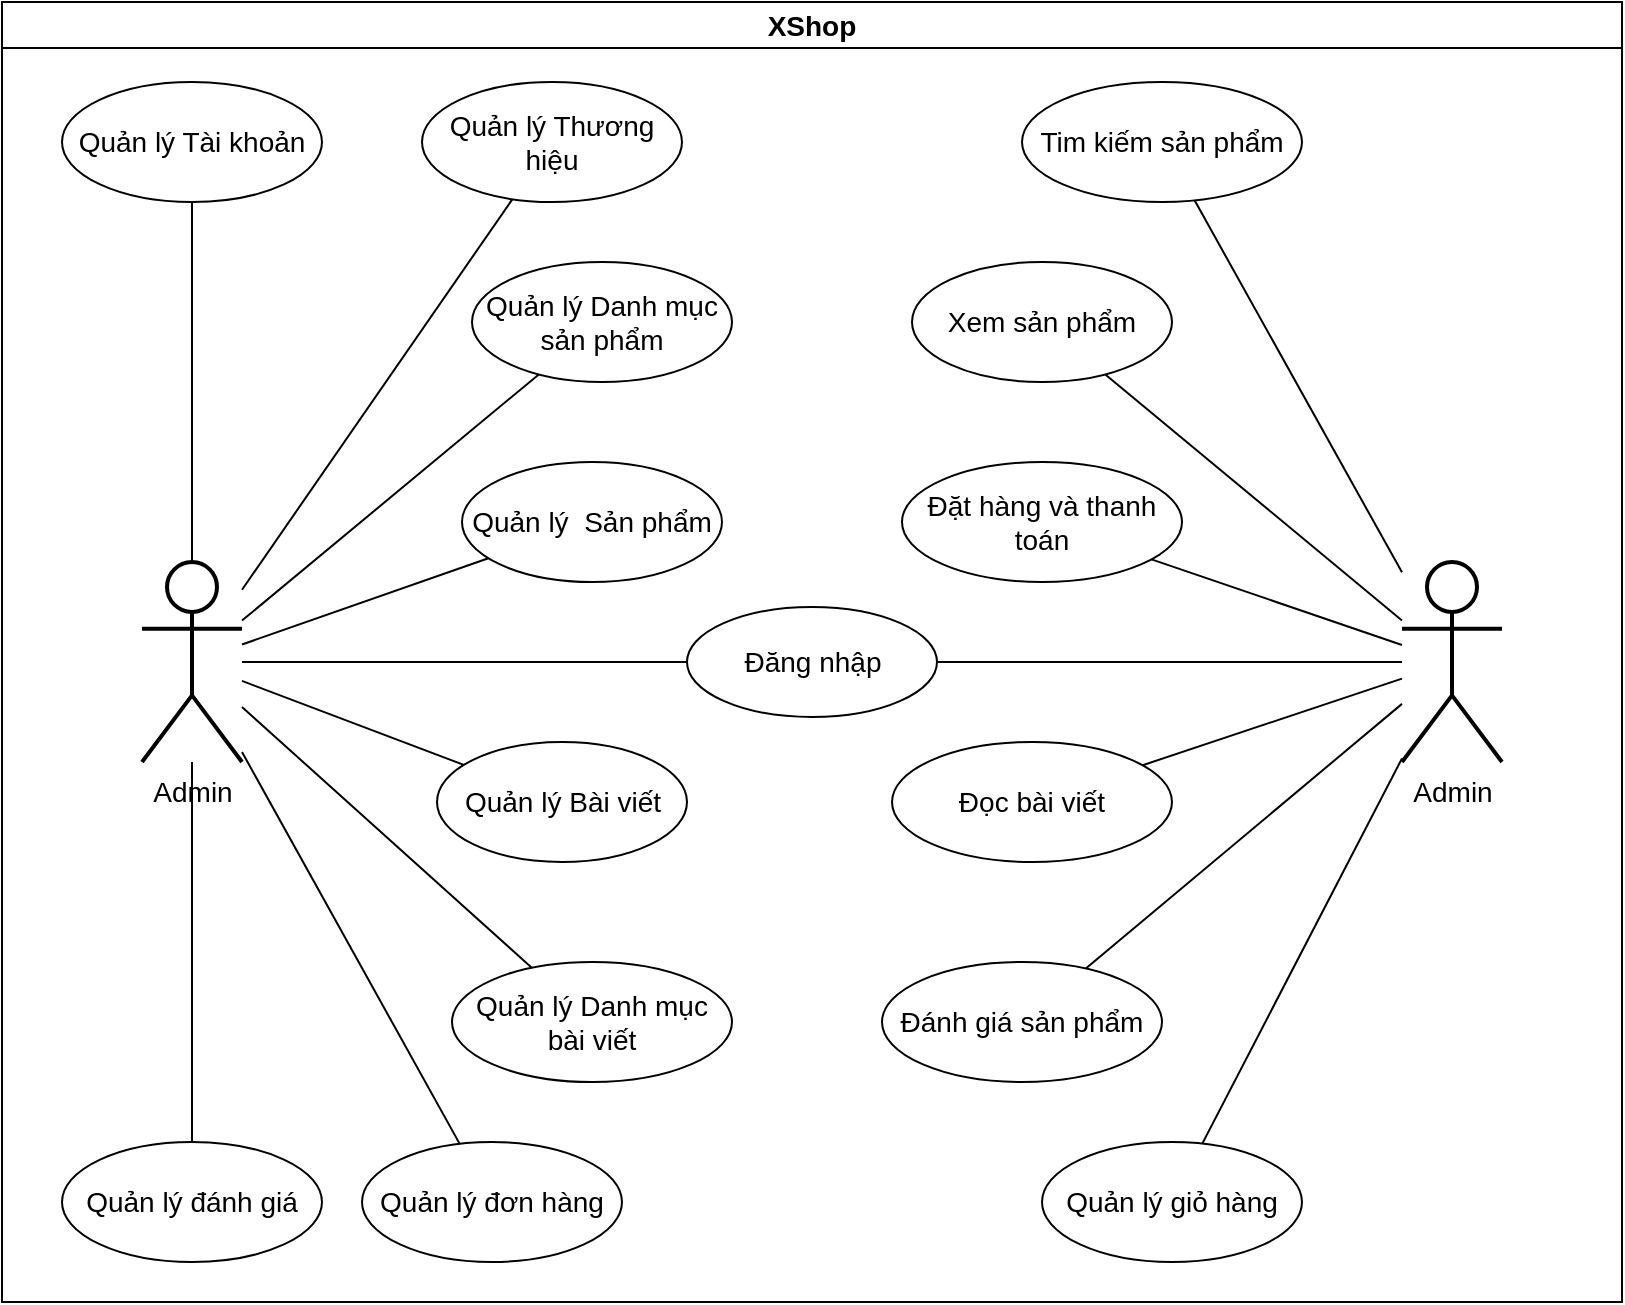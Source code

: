 <mxfile version="21.6.8" type="device" pages="10">
  <diagram name="Main Usecase" id="2YBvvXClWsGukQMizWep">
    <mxGraphModel dx="1050" dy="581" grid="1" gridSize="10" guides="1" tooltips="1" connect="1" arrows="1" fold="1" page="1" pageScale="1" pageWidth="850" pageHeight="1100" math="0" shadow="0">
      <root>
        <mxCell id="0" />
        <mxCell id="1" parent="0" />
        <mxCell id="LKUg-CwAF9THXCwxpRiV-2" value="XShop" style="swimlane;whiteSpace=wrap;html=1;fontSize=14;" parent="1" vertex="1">
          <mxGeometry x="20" y="110" width="810" height="650" as="geometry" />
        </mxCell>
        <mxCell id="LKUg-CwAF9THXCwxpRiV-1" value="Admin" style="shape=umlActor;verticalLabelPosition=bottom;verticalAlign=top;html=1;outlineConnect=0;fillStyle=auto;strokeWidth=2;fontSize=14;" parent="LKUg-CwAF9THXCwxpRiV-2" vertex="1">
          <mxGeometry x="70" y="280" width="50" height="100" as="geometry" />
        </mxCell>
        <mxCell id="LKUg-CwAF9THXCwxpRiV-3" value="Quản lý Tài khoản" style="ellipse;whiteSpace=wrap;html=1;fontSize=14;" parent="LKUg-CwAF9THXCwxpRiV-2" vertex="1">
          <mxGeometry x="30" y="40" width="130" height="60" as="geometry" />
        </mxCell>
        <mxCell id="LKUg-CwAF9THXCwxpRiV-7" value="Quản lý Thương hiệu" style="ellipse;whiteSpace=wrap;html=1;fontSize=14;" parent="LKUg-CwAF9THXCwxpRiV-2" vertex="1">
          <mxGeometry x="210" y="40" width="130" height="60" as="geometry" />
        </mxCell>
        <mxCell id="LKUg-CwAF9THXCwxpRiV-8" value="Quản lý Danh mục sản phẩm" style="ellipse;whiteSpace=wrap;html=1;fontSize=14;" parent="LKUg-CwAF9THXCwxpRiV-2" vertex="1">
          <mxGeometry x="235" y="130" width="130" height="60" as="geometry" />
        </mxCell>
        <mxCell id="LKUg-CwAF9THXCwxpRiV-9" value="Quản lý&amp;nbsp; Sản phẩm" style="ellipse;whiteSpace=wrap;html=1;fontSize=14;" parent="LKUg-CwAF9THXCwxpRiV-2" vertex="1">
          <mxGeometry x="230" y="230" width="130" height="60" as="geometry" />
        </mxCell>
        <mxCell id="LKUg-CwAF9THXCwxpRiV-11" value="Quản lý Bài viết" style="ellipse;whiteSpace=wrap;html=1;fontSize=14;" parent="LKUg-CwAF9THXCwxpRiV-2" vertex="1">
          <mxGeometry x="217.5" y="370" width="125" height="60" as="geometry" />
        </mxCell>
        <mxCell id="LKUg-CwAF9THXCwxpRiV-12" value="Quản lý Danh mục bài viết" style="ellipse;whiteSpace=wrap;html=1;fontSize=14;" parent="LKUg-CwAF9THXCwxpRiV-2" vertex="1">
          <mxGeometry x="225" y="480" width="140" height="60" as="geometry" />
        </mxCell>
        <mxCell id="LKUg-CwAF9THXCwxpRiV-13" value="Quản lý đơn hàng" style="ellipse;whiteSpace=wrap;html=1;fontSize=14;" parent="LKUg-CwAF9THXCwxpRiV-2" vertex="1">
          <mxGeometry x="180" y="570" width="130" height="60" as="geometry" />
        </mxCell>
        <mxCell id="LKUg-CwAF9THXCwxpRiV-14" value="Đăng nhập" style="ellipse;whiteSpace=wrap;html=1;fontSize=14;" parent="LKUg-CwAF9THXCwxpRiV-2" vertex="1">
          <mxGeometry x="342.5" y="302.5" width="125" height="55" as="geometry" />
        </mxCell>
        <mxCell id="LKUg-CwAF9THXCwxpRiV-15" value="Quản lý đánh giá" style="ellipse;whiteSpace=wrap;html=1;fontSize=14;" parent="LKUg-CwAF9THXCwxpRiV-2" vertex="1">
          <mxGeometry x="30" y="570" width="130" height="60" as="geometry" />
        </mxCell>
        <mxCell id="LKUg-CwAF9THXCwxpRiV-16" value="Tim kiếm sản phẩm" style="ellipse;whiteSpace=wrap;html=1;fontSize=14;" parent="LKUg-CwAF9THXCwxpRiV-2" vertex="1">
          <mxGeometry x="510" y="40" width="140" height="60" as="geometry" />
        </mxCell>
        <mxCell id="LKUg-CwAF9THXCwxpRiV-17" value="Xem sản phẩm" style="ellipse;whiteSpace=wrap;html=1;fontSize=14;" parent="LKUg-CwAF9THXCwxpRiV-2" vertex="1">
          <mxGeometry x="455" y="130" width="130" height="60" as="geometry" />
        </mxCell>
        <mxCell id="LKUg-CwAF9THXCwxpRiV-18" value="Quản lý giỏ hàng" style="ellipse;whiteSpace=wrap;html=1;fontSize=14;" parent="LKUg-CwAF9THXCwxpRiV-2" vertex="1">
          <mxGeometry x="520" y="570" width="130" height="60" as="geometry" />
        </mxCell>
        <mxCell id="LKUg-CwAF9THXCwxpRiV-19" value="Đặt hàng và thanh toán" style="ellipse;whiteSpace=wrap;html=1;fontSize=14;" parent="LKUg-CwAF9THXCwxpRiV-2" vertex="1">
          <mxGeometry x="450" y="230" width="140" height="60" as="geometry" />
        </mxCell>
        <mxCell id="LKUg-CwAF9THXCwxpRiV-20" value="Đọc bài viết" style="ellipse;whiteSpace=wrap;html=1;fontSize=14;" parent="LKUg-CwAF9THXCwxpRiV-2" vertex="1">
          <mxGeometry x="445" y="370" width="140" height="60" as="geometry" />
        </mxCell>
        <mxCell id="LKUg-CwAF9THXCwxpRiV-21" value="Đánh giá sản phẩm" style="ellipse;whiteSpace=wrap;html=1;fontSize=14;" parent="LKUg-CwAF9THXCwxpRiV-2" vertex="1">
          <mxGeometry x="440" y="480" width="140" height="60" as="geometry" />
        </mxCell>
        <mxCell id="LKUg-CwAF9THXCwxpRiV-22" value="Admin" style="shape=umlActor;verticalLabelPosition=bottom;verticalAlign=top;html=1;outlineConnect=0;fillStyle=auto;strokeWidth=2;fontSize=14;" parent="LKUg-CwAF9THXCwxpRiV-2" vertex="1">
          <mxGeometry x="700" y="280" width="50" height="100" as="geometry" />
        </mxCell>
        <mxCell id="LKUg-CwAF9THXCwxpRiV-23" value="" style="endArrow=none;html=1;rounded=0;" parent="LKUg-CwAF9THXCwxpRiV-2" source="LKUg-CwAF9THXCwxpRiV-1" target="LKUg-CwAF9THXCwxpRiV-9" edge="1">
          <mxGeometry width="50" height="50" relative="1" as="geometry">
            <mxPoint x="400" y="260" as="sourcePoint" />
            <mxPoint x="450" y="210" as="targetPoint" />
          </mxGeometry>
        </mxCell>
        <mxCell id="LKUg-CwAF9THXCwxpRiV-24" value="" style="endArrow=none;html=1;rounded=0;" parent="LKUg-CwAF9THXCwxpRiV-2" source="LKUg-CwAF9THXCwxpRiV-1" target="LKUg-CwAF9THXCwxpRiV-11" edge="1">
          <mxGeometry width="50" height="50" relative="1" as="geometry">
            <mxPoint x="400" y="260" as="sourcePoint" />
            <mxPoint x="450" y="210" as="targetPoint" />
          </mxGeometry>
        </mxCell>
        <mxCell id="LKUg-CwAF9THXCwxpRiV-25" value="" style="endArrow=none;html=1;rounded=0;" parent="LKUg-CwAF9THXCwxpRiV-2" source="LKUg-CwAF9THXCwxpRiV-1" target="LKUg-CwAF9THXCwxpRiV-3" edge="1">
          <mxGeometry width="50" height="50" relative="1" as="geometry">
            <mxPoint x="400" y="360" as="sourcePoint" />
            <mxPoint x="450" y="310" as="targetPoint" />
          </mxGeometry>
        </mxCell>
        <mxCell id="LKUg-CwAF9THXCwxpRiV-26" value="" style="endArrow=none;html=1;rounded=0;" parent="LKUg-CwAF9THXCwxpRiV-2" source="LKUg-CwAF9THXCwxpRiV-1" target="LKUg-CwAF9THXCwxpRiV-15" edge="1">
          <mxGeometry width="50" height="50" relative="1" as="geometry">
            <mxPoint x="400" y="360" as="sourcePoint" />
            <mxPoint x="450" y="310" as="targetPoint" />
          </mxGeometry>
        </mxCell>
        <mxCell id="LKUg-CwAF9THXCwxpRiV-27" value="" style="endArrow=none;html=1;rounded=0;" parent="LKUg-CwAF9THXCwxpRiV-2" source="LKUg-CwAF9THXCwxpRiV-1" target="LKUg-CwAF9THXCwxpRiV-7" edge="1">
          <mxGeometry width="50" height="50" relative="1" as="geometry">
            <mxPoint x="400" y="360" as="sourcePoint" />
            <mxPoint x="450" y="310" as="targetPoint" />
          </mxGeometry>
        </mxCell>
        <mxCell id="LKUg-CwAF9THXCwxpRiV-28" value="" style="endArrow=none;html=1;rounded=0;" parent="LKUg-CwAF9THXCwxpRiV-2" source="LKUg-CwAF9THXCwxpRiV-1" target="LKUg-CwAF9THXCwxpRiV-14" edge="1">
          <mxGeometry width="50" height="50" relative="1" as="geometry">
            <mxPoint x="400" y="360" as="sourcePoint" />
            <mxPoint x="450" y="310" as="targetPoint" />
          </mxGeometry>
        </mxCell>
        <mxCell id="LKUg-CwAF9THXCwxpRiV-29" value="" style="endArrow=none;html=1;rounded=0;" parent="LKUg-CwAF9THXCwxpRiV-2" source="LKUg-CwAF9THXCwxpRiV-1" target="LKUg-CwAF9THXCwxpRiV-12" edge="1">
          <mxGeometry width="50" height="50" relative="1" as="geometry">
            <mxPoint x="400" y="360" as="sourcePoint" />
            <mxPoint x="450" y="310" as="targetPoint" />
          </mxGeometry>
        </mxCell>
        <mxCell id="LKUg-CwAF9THXCwxpRiV-30" value="" style="endArrow=none;html=1;rounded=0;" parent="LKUg-CwAF9THXCwxpRiV-2" source="LKUg-CwAF9THXCwxpRiV-1" target="LKUg-CwAF9THXCwxpRiV-13" edge="1">
          <mxGeometry width="50" height="50" relative="1" as="geometry">
            <mxPoint x="400" y="460" as="sourcePoint" />
            <mxPoint x="450" y="410" as="targetPoint" />
          </mxGeometry>
        </mxCell>
        <mxCell id="LKUg-CwAF9THXCwxpRiV-31" value="" style="endArrow=none;html=1;rounded=0;" parent="LKUg-CwAF9THXCwxpRiV-2" source="LKUg-CwAF9THXCwxpRiV-1" target="LKUg-CwAF9THXCwxpRiV-8" edge="1">
          <mxGeometry width="50" height="50" relative="1" as="geometry">
            <mxPoint x="400" y="260" as="sourcePoint" />
            <mxPoint x="450" y="210" as="targetPoint" />
          </mxGeometry>
        </mxCell>
        <mxCell id="LKUg-CwAF9THXCwxpRiV-32" value="" style="endArrow=none;html=1;rounded=0;" parent="LKUg-CwAF9THXCwxpRiV-2" source="LKUg-CwAF9THXCwxpRiV-14" target="LKUg-CwAF9THXCwxpRiV-22" edge="1">
          <mxGeometry width="50" height="50" relative="1" as="geometry">
            <mxPoint x="400" y="360" as="sourcePoint" />
            <mxPoint x="450" y="310" as="targetPoint" />
          </mxGeometry>
        </mxCell>
        <mxCell id="LKUg-CwAF9THXCwxpRiV-33" value="" style="endArrow=none;html=1;rounded=0;" parent="LKUg-CwAF9THXCwxpRiV-2" source="LKUg-CwAF9THXCwxpRiV-22" target="LKUg-CwAF9THXCwxpRiV-19" edge="1">
          <mxGeometry width="50" height="50" relative="1" as="geometry">
            <mxPoint x="400" y="360" as="sourcePoint" />
            <mxPoint x="450" y="310" as="targetPoint" />
          </mxGeometry>
        </mxCell>
        <mxCell id="LKUg-CwAF9THXCwxpRiV-34" value="" style="endArrow=none;html=1;rounded=0;" parent="LKUg-CwAF9THXCwxpRiV-2" source="LKUg-CwAF9THXCwxpRiV-20" target="LKUg-CwAF9THXCwxpRiV-22" edge="1">
          <mxGeometry width="50" height="50" relative="1" as="geometry">
            <mxPoint x="400" y="360" as="sourcePoint" />
            <mxPoint x="450" y="310" as="targetPoint" />
          </mxGeometry>
        </mxCell>
        <mxCell id="LKUg-CwAF9THXCwxpRiV-35" value="" style="endArrow=none;html=1;rounded=0;" parent="LKUg-CwAF9THXCwxpRiV-2" source="LKUg-CwAF9THXCwxpRiV-16" target="LKUg-CwAF9THXCwxpRiV-22" edge="1">
          <mxGeometry width="50" height="50" relative="1" as="geometry">
            <mxPoint x="400" y="360" as="sourcePoint" />
            <mxPoint x="450" y="310" as="targetPoint" />
          </mxGeometry>
        </mxCell>
        <mxCell id="LKUg-CwAF9THXCwxpRiV-36" value="" style="endArrow=none;html=1;rounded=0;" parent="LKUg-CwAF9THXCwxpRiV-2" source="LKUg-CwAF9THXCwxpRiV-21" target="LKUg-CwAF9THXCwxpRiV-22" edge="1">
          <mxGeometry width="50" height="50" relative="1" as="geometry">
            <mxPoint x="400" y="360" as="sourcePoint" />
            <mxPoint x="450" y="310" as="targetPoint" />
          </mxGeometry>
        </mxCell>
        <mxCell id="LKUg-CwAF9THXCwxpRiV-37" value="" style="endArrow=none;html=1;rounded=0;" parent="LKUg-CwAF9THXCwxpRiV-2" source="LKUg-CwAF9THXCwxpRiV-18" target="LKUg-CwAF9THXCwxpRiV-22" edge="1">
          <mxGeometry width="50" height="50" relative="1" as="geometry">
            <mxPoint x="400" y="460" as="sourcePoint" />
            <mxPoint x="450" y="410" as="targetPoint" />
          </mxGeometry>
        </mxCell>
        <mxCell id="LKUg-CwAF9THXCwxpRiV-38" value="" style="endArrow=none;html=1;rounded=0;" parent="LKUg-CwAF9THXCwxpRiV-2" source="LKUg-CwAF9THXCwxpRiV-17" target="LKUg-CwAF9THXCwxpRiV-22" edge="1">
          <mxGeometry width="50" height="50" relative="1" as="geometry">
            <mxPoint x="400" y="360" as="sourcePoint" />
            <mxPoint x="450" y="310" as="targetPoint" />
          </mxGeometry>
        </mxCell>
      </root>
    </mxGraphModel>
  </diagram>
  <diagram id="nEYmKblelderx2ReR26H" name="Management User Usecase">
    <mxGraphModel dx="1050" dy="581" grid="1" gridSize="10" guides="1" tooltips="1" connect="1" arrows="1" fold="1" page="1" pageScale="1" pageWidth="827" pageHeight="1169" math="0" shadow="0">
      <root>
        <mxCell id="0" />
        <mxCell id="1" parent="0" />
        <mxCell id="L96FNPIfutUVI-1PbMkO-1" value="Quản lý Tài khoản" style="ellipse;whiteSpace=wrap;html=1;fontSize=14;" parent="1" vertex="1">
          <mxGeometry x="352" y="530" width="130" height="60" as="geometry" />
        </mxCell>
        <mxCell id="to99MQRoralFukLyt5T5-1" value="Admin" style="shape=umlActor;verticalLabelPosition=bottom;verticalAlign=top;html=1;outlineConnect=0;fillStyle=auto;strokeWidth=2;fontSize=14;" parent="1" vertex="1">
          <mxGeometry x="202" y="430" width="50" height="100" as="geometry" />
        </mxCell>
        <mxCell id="to99MQRoralFukLyt5T5-2" value="" style="endArrow=none;html=1;rounded=0;fontSize=14;" parent="1" source="L96FNPIfutUVI-1PbMkO-1" target="to99MQRoralFukLyt5T5-1" edge="1">
          <mxGeometry width="50" height="50" relative="1" as="geometry">
            <mxPoint x="452" y="590" as="sourcePoint" />
            <mxPoint x="502" y="540" as="targetPoint" />
          </mxGeometry>
        </mxCell>
        <mxCell id="to99MQRoralFukLyt5T5-3" value="Thêm" style="ellipse;whiteSpace=wrap;html=1;fontSize=14;" parent="1" vertex="1">
          <mxGeometry x="352" y="410" width="90" height="50" as="geometry" />
        </mxCell>
        <mxCell id="to99MQRoralFukLyt5T5-4" value="Sửa" style="ellipse;whiteSpace=wrap;html=1;fontSize=14;" parent="1" vertex="1">
          <mxGeometry x="476" y="410" width="90" height="50" as="geometry" />
        </mxCell>
        <mxCell id="to99MQRoralFukLyt5T5-5" value="Xóa" style="ellipse;whiteSpace=wrap;html=1;fontSize=14;" parent="1" vertex="1">
          <mxGeometry x="566" y="490" width="90" height="50" as="geometry" />
        </mxCell>
        <mxCell id="to99MQRoralFukLyt5T5-6" value="Tìm kiếm" style="ellipse;whiteSpace=wrap;html=1;fontSize=14;" parent="1" vertex="1">
          <mxGeometry x="566" y="580" width="90" height="50" as="geometry" />
        </mxCell>
        <mxCell id="to99MQRoralFukLyt5T5-7" value="Xem chi tiết" style="ellipse;whiteSpace=wrap;html=1;fontSize=14;" parent="1" vertex="1">
          <mxGeometry x="476" y="660" width="90" height="50" as="geometry" />
        </mxCell>
        <mxCell id="to99MQRoralFukLyt5T5-9" value="Extends" style="endArrow=block;endSize=6;endFill=1;html=1;rounded=0;dashed=1;fontSize=14;" parent="1" source="to99MQRoralFukLyt5T5-8" target="L96FNPIfutUVI-1PbMkO-1" edge="1">
          <mxGeometry width="160" relative="1" as="geometry">
            <mxPoint x="392" y="560" as="sourcePoint" />
            <mxPoint x="552" y="560" as="targetPoint" />
          </mxGeometry>
        </mxCell>
        <mxCell id="to99MQRoralFukLyt5T5-10" value="Extends" style="endArrow=block;endSize=6;endFill=1;html=1;rounded=0;dashed=1;fontSize=14;" parent="1" source="to99MQRoralFukLyt5T5-7" target="L96FNPIfutUVI-1PbMkO-1" edge="1">
          <mxGeometry width="160" relative="1" as="geometry">
            <mxPoint x="392" y="560" as="sourcePoint" />
            <mxPoint x="552" y="560" as="targetPoint" />
          </mxGeometry>
        </mxCell>
        <mxCell id="to99MQRoralFukLyt5T5-11" value="Extends" style="endArrow=block;endFill=1;html=1;rounded=0;dashed=1;fontSize=14;" parent="1" source="to99MQRoralFukLyt5T5-3" target="L96FNPIfutUVI-1PbMkO-1" edge="1">
          <mxGeometry width="160" relative="1" as="geometry">
            <mxPoint x="392" y="560" as="sourcePoint" />
            <mxPoint x="552" y="560" as="targetPoint" />
          </mxGeometry>
        </mxCell>
        <mxCell id="to99MQRoralFukLyt5T5-12" value="Extends" style="endArrow=block;endSize=6;endFill=1;html=1;rounded=0;dashed=1;fontSize=14;" parent="1" source="to99MQRoralFukLyt5T5-4" target="L96FNPIfutUVI-1PbMkO-1" edge="1">
          <mxGeometry width="160" relative="1" as="geometry">
            <mxPoint x="392" y="560" as="sourcePoint" />
            <mxPoint x="552" y="560" as="targetPoint" />
          </mxGeometry>
        </mxCell>
        <mxCell id="to99MQRoralFukLyt5T5-13" value="Extends" style="endArrow=block;endSize=6;endFill=1;html=1;rounded=0;dashed=1;fontSize=14;" parent="1" source="to99MQRoralFukLyt5T5-5" target="L96FNPIfutUVI-1PbMkO-1" edge="1">
          <mxGeometry width="160" relative="1" as="geometry">
            <mxPoint x="392" y="560" as="sourcePoint" />
            <mxPoint x="552" y="560" as="targetPoint" />
          </mxGeometry>
        </mxCell>
        <mxCell id="to99MQRoralFukLyt5T5-14" value="Extends" style="endArrow=block;endSize=6;endFill=1;html=1;rounded=0;dashed=1;fontSize=14;" parent="1" source="to99MQRoralFukLyt5T5-6" target="L96FNPIfutUVI-1PbMkO-1" edge="1">
          <mxGeometry width="160" relative="1" as="geometry">
            <mxPoint x="392" y="560" as="sourcePoint" />
            <mxPoint x="552" y="560" as="targetPoint" />
          </mxGeometry>
        </mxCell>
        <mxCell id="to99MQRoralFukLyt5T5-15" value="Đăng nhập" style="ellipse;whiteSpace=wrap;html=1;fontSize=14;" parent="1" vertex="1">
          <mxGeometry x="172" y="630" width="130" height="60" as="geometry" />
        </mxCell>
        <mxCell id="to99MQRoralFukLyt5T5-17" value="Include" style="endArrow=block;endSize=6;endFill=1;html=1;rounded=0;dashed=1;fontSize=14;" parent="1" source="L96FNPIfutUVI-1PbMkO-1" target="to99MQRoralFukLyt5T5-15" edge="1">
          <mxGeometry width="160" relative="1" as="geometry">
            <mxPoint x="312" y="610" as="sourcePoint" />
            <mxPoint x="329" y="540" as="targetPoint" />
          </mxGeometry>
        </mxCell>
        <mxCell id="to99MQRoralFukLyt5T5-18" value="XShop" style="swimlane;whiteSpace=wrap;html=1;" parent="1" vertex="1">
          <mxGeometry x="160" y="360" width="520" height="400" as="geometry" />
        </mxCell>
        <mxCell id="to99MQRoralFukLyt5T5-8" value="Xem danh sách" style="ellipse;whiteSpace=wrap;html=1;fontSize=14;" parent="to99MQRoralFukLyt5T5-18" vertex="1">
          <mxGeometry x="170" y="300" width="112" height="50" as="geometry" />
        </mxCell>
      </root>
    </mxGraphModel>
  </diagram>
  <diagram id="2ygqtZ6_wow51LM2rKPu" name="Management Brand Usecase">
    <mxGraphModel dx="1050" dy="581" grid="1" gridSize="10" guides="1" tooltips="1" connect="1" arrows="1" fold="1" page="1" pageScale="1" pageWidth="827" pageHeight="1169" math="0" shadow="0">
      <root>
        <mxCell id="0" />
        <mxCell id="1" parent="0" />
        <mxCell id="ZmJCrvRFha4p-EKaYsj9-1" value="Quản lý Thương hiệu" style="ellipse;whiteSpace=wrap;html=1;fontSize=14;" parent="1" vertex="1">
          <mxGeometry x="352" y="530" width="130" height="60" as="geometry" />
        </mxCell>
        <mxCell id="ZmJCrvRFha4p-EKaYsj9-2" value="Admin" style="shape=umlActor;verticalLabelPosition=bottom;verticalAlign=top;html=1;outlineConnect=0;fillStyle=auto;strokeWidth=2;fontSize=14;" parent="1" vertex="1">
          <mxGeometry x="202" y="430" width="50" height="100" as="geometry" />
        </mxCell>
        <mxCell id="ZmJCrvRFha4p-EKaYsj9-3" value="" style="endArrow=none;html=1;rounded=0;fontSize=14;" parent="1" source="ZmJCrvRFha4p-EKaYsj9-1" target="ZmJCrvRFha4p-EKaYsj9-2" edge="1">
          <mxGeometry width="50" height="50" relative="1" as="geometry">
            <mxPoint x="452" y="590" as="sourcePoint" />
            <mxPoint x="502" y="540" as="targetPoint" />
          </mxGeometry>
        </mxCell>
        <mxCell id="ZmJCrvRFha4p-EKaYsj9-6" value="Xóa" style="ellipse;whiteSpace=wrap;html=1;fontSize=14;" parent="1" vertex="1">
          <mxGeometry x="566" y="490" width="90" height="50" as="geometry" />
        </mxCell>
        <mxCell id="ZmJCrvRFha4p-EKaYsj9-7" value="Tìm kiếm" style="ellipse;whiteSpace=wrap;html=1;fontSize=14;" parent="1" vertex="1">
          <mxGeometry x="566" y="580" width="90" height="50" as="geometry" />
        </mxCell>
        <mxCell id="ZmJCrvRFha4p-EKaYsj9-8" value="Xem chi tiết" style="ellipse;whiteSpace=wrap;html=1;fontSize=14;" parent="1" vertex="1">
          <mxGeometry x="476" y="660" width="90" height="50" as="geometry" />
        </mxCell>
        <mxCell id="ZmJCrvRFha4p-EKaYsj9-9" value="Xem danh sách" style="ellipse;whiteSpace=wrap;html=1;fontSize=14;" parent="1" vertex="1">
          <mxGeometry x="320" y="660" width="112" height="50" as="geometry" />
        </mxCell>
        <mxCell id="ZmJCrvRFha4p-EKaYsj9-10" value="Extends" style="endArrow=block;endSize=6;endFill=1;html=1;rounded=0;dashed=1;fontSize=14;" parent="1" source="ZmJCrvRFha4p-EKaYsj9-9" target="ZmJCrvRFha4p-EKaYsj9-1" edge="1">
          <mxGeometry width="160" relative="1" as="geometry">
            <mxPoint x="392" y="560" as="sourcePoint" />
            <mxPoint x="552" y="560" as="targetPoint" />
          </mxGeometry>
        </mxCell>
        <mxCell id="ZmJCrvRFha4p-EKaYsj9-11" value="Extends" style="endArrow=block;endSize=6;endFill=1;html=1;rounded=0;dashed=1;fontSize=14;" parent="1" source="ZmJCrvRFha4p-EKaYsj9-8" target="ZmJCrvRFha4p-EKaYsj9-1" edge="1">
          <mxGeometry width="160" relative="1" as="geometry">
            <mxPoint x="392" y="560" as="sourcePoint" />
            <mxPoint x="552" y="560" as="targetPoint" />
          </mxGeometry>
        </mxCell>
        <mxCell id="ZmJCrvRFha4p-EKaYsj9-12" value="Extends" style="endArrow=block;endFill=1;html=1;rounded=0;dashed=1;fontSize=14;" parent="1" source="ZmJCrvRFha4p-EKaYsj9-4" target="ZmJCrvRFha4p-EKaYsj9-1" edge="1">
          <mxGeometry width="160" relative="1" as="geometry">
            <mxPoint x="392" y="560" as="sourcePoint" />
            <mxPoint x="552" y="560" as="targetPoint" />
          </mxGeometry>
        </mxCell>
        <mxCell id="ZmJCrvRFha4p-EKaYsj9-13" value="Extends" style="endArrow=block;endSize=6;endFill=1;html=1;rounded=0;dashed=1;fontSize=14;" parent="1" source="ZmJCrvRFha4p-EKaYsj9-5" target="ZmJCrvRFha4p-EKaYsj9-1" edge="1">
          <mxGeometry width="160" relative="1" as="geometry">
            <mxPoint x="392" y="560" as="sourcePoint" />
            <mxPoint x="552" y="560" as="targetPoint" />
          </mxGeometry>
        </mxCell>
        <mxCell id="ZmJCrvRFha4p-EKaYsj9-14" value="Extends" style="endArrow=block;endSize=6;endFill=1;html=1;rounded=0;dashed=1;fontSize=14;" parent="1" source="ZmJCrvRFha4p-EKaYsj9-6" target="ZmJCrvRFha4p-EKaYsj9-1" edge="1">
          <mxGeometry width="160" relative="1" as="geometry">
            <mxPoint x="392" y="560" as="sourcePoint" />
            <mxPoint x="552" y="560" as="targetPoint" />
          </mxGeometry>
        </mxCell>
        <mxCell id="ZmJCrvRFha4p-EKaYsj9-15" value="Extends" style="endArrow=block;endSize=6;endFill=1;html=1;rounded=0;dashed=1;fontSize=14;" parent="1" source="ZmJCrvRFha4p-EKaYsj9-7" target="ZmJCrvRFha4p-EKaYsj9-1" edge="1">
          <mxGeometry width="160" relative="1" as="geometry">
            <mxPoint x="392" y="560" as="sourcePoint" />
            <mxPoint x="552" y="560" as="targetPoint" />
          </mxGeometry>
        </mxCell>
        <mxCell id="ZmJCrvRFha4p-EKaYsj9-16" value="Đăng nhập" style="ellipse;whiteSpace=wrap;html=1;fontSize=14;" parent="1" vertex="1">
          <mxGeometry x="172" y="630" width="130" height="60" as="geometry" />
        </mxCell>
        <mxCell id="ZmJCrvRFha4p-EKaYsj9-17" value="Include" style="endArrow=block;endSize=6;endFill=1;html=1;rounded=0;dashed=1;fontSize=14;" parent="1" source="ZmJCrvRFha4p-EKaYsj9-1" target="ZmJCrvRFha4p-EKaYsj9-16" edge="1">
          <mxGeometry width="160" relative="1" as="geometry">
            <mxPoint x="312" y="610" as="sourcePoint" />
            <mxPoint x="329" y="540" as="targetPoint" />
          </mxGeometry>
        </mxCell>
        <mxCell id="ZmJCrvRFha4p-EKaYsj9-18" value="XShop" style="swimlane;whiteSpace=wrap;html=1;" parent="1" vertex="1">
          <mxGeometry x="160" y="360" width="520" height="400" as="geometry" />
        </mxCell>
        <mxCell id="ZmJCrvRFha4p-EKaYsj9-4" value="Thêm" style="ellipse;whiteSpace=wrap;html=1;fontSize=14;" parent="ZmJCrvRFha4p-EKaYsj9-18" vertex="1">
          <mxGeometry x="140" y="50" width="90" height="50" as="geometry" />
        </mxCell>
        <mxCell id="ZmJCrvRFha4p-EKaYsj9-5" value="Sửa" style="ellipse;whiteSpace=wrap;html=1;fontSize=14;" parent="ZmJCrvRFha4p-EKaYsj9-18" vertex="1">
          <mxGeometry x="310" y="50" width="90" height="50" as="geometry" />
        </mxCell>
      </root>
    </mxGraphModel>
  </diagram>
  <diagram id="XV6AHEp1O63bNQvyggJf" name="Management Category ProductUsecase">
    <mxGraphModel dx="1050" dy="581" grid="1" gridSize="10" guides="1" tooltips="1" connect="1" arrows="1" fold="1" page="1" pageScale="1" pageWidth="827" pageHeight="1169" math="0" shadow="0">
      <root>
        <mxCell id="0" />
        <mxCell id="1" parent="0" />
        <mxCell id="Byj5dW2lJJAG6uzub-w4-1" value="Quản lý danh mục sản phẩm" style="ellipse;whiteSpace=wrap;html=1;fontSize=14;" parent="1" vertex="1">
          <mxGeometry x="352" y="530" width="130" height="60" as="geometry" />
        </mxCell>
        <mxCell id="Byj5dW2lJJAG6uzub-w4-2" value="Admin" style="shape=umlActor;verticalLabelPosition=bottom;verticalAlign=top;html=1;outlineConnect=0;fillStyle=auto;strokeWidth=2;fontSize=14;" parent="1" vertex="1">
          <mxGeometry x="202" y="430" width="50" height="100" as="geometry" />
        </mxCell>
        <mxCell id="Byj5dW2lJJAG6uzub-w4-3" value="" style="endArrow=none;html=1;rounded=0;fontSize=14;" parent="1" source="Byj5dW2lJJAG6uzub-w4-1" target="Byj5dW2lJJAG6uzub-w4-2" edge="1">
          <mxGeometry width="50" height="50" relative="1" as="geometry">
            <mxPoint x="452" y="590" as="sourcePoint" />
            <mxPoint x="502" y="540" as="targetPoint" />
          </mxGeometry>
        </mxCell>
        <mxCell id="Byj5dW2lJJAG6uzub-w4-4" value="Thêm" style="ellipse;whiteSpace=wrap;html=1;fontSize=14;" parent="1" vertex="1">
          <mxGeometry x="352" y="410" width="90" height="50" as="geometry" />
        </mxCell>
        <mxCell id="Byj5dW2lJJAG6uzub-w4-5" value="Sửa" style="ellipse;whiteSpace=wrap;html=1;fontSize=14;" parent="1" vertex="1">
          <mxGeometry x="476" y="410" width="90" height="50" as="geometry" />
        </mxCell>
        <mxCell id="Byj5dW2lJJAG6uzub-w4-6" value="Xóa" style="ellipse;whiteSpace=wrap;html=1;fontSize=14;" parent="1" vertex="1">
          <mxGeometry x="566" y="490" width="90" height="50" as="geometry" />
        </mxCell>
        <mxCell id="Byj5dW2lJJAG6uzub-w4-7" value="Tìm kiếm" style="ellipse;whiteSpace=wrap;html=1;fontSize=14;" parent="1" vertex="1">
          <mxGeometry x="566" y="580" width="90" height="50" as="geometry" />
        </mxCell>
        <mxCell id="Byj5dW2lJJAG6uzub-w4-8" value="Xem chi tiết" style="ellipse;whiteSpace=wrap;html=1;fontSize=14;" parent="1" vertex="1">
          <mxGeometry x="476" y="660" width="90" height="50" as="geometry" />
        </mxCell>
        <mxCell id="Byj5dW2lJJAG6uzub-w4-9" value="Xem danh sách" style="ellipse;whiteSpace=wrap;html=1;fontSize=14;" parent="1" vertex="1">
          <mxGeometry x="320" y="660" width="112" height="50" as="geometry" />
        </mxCell>
        <mxCell id="Byj5dW2lJJAG6uzub-w4-10" value="Extends" style="endArrow=block;endSize=6;endFill=1;html=1;rounded=0;dashed=1;fontSize=14;" parent="1" source="Byj5dW2lJJAG6uzub-w4-9" target="Byj5dW2lJJAG6uzub-w4-1" edge="1">
          <mxGeometry width="160" relative="1" as="geometry">
            <mxPoint x="392" y="560" as="sourcePoint" />
            <mxPoint x="552" y="560" as="targetPoint" />
          </mxGeometry>
        </mxCell>
        <mxCell id="Byj5dW2lJJAG6uzub-w4-11" value="Extends" style="endArrow=block;endSize=6;endFill=1;html=1;rounded=0;dashed=1;fontSize=14;" parent="1" source="Byj5dW2lJJAG6uzub-w4-8" target="Byj5dW2lJJAG6uzub-w4-1" edge="1">
          <mxGeometry width="160" relative="1" as="geometry">
            <mxPoint x="392" y="560" as="sourcePoint" />
            <mxPoint x="552" y="560" as="targetPoint" />
          </mxGeometry>
        </mxCell>
        <mxCell id="Byj5dW2lJJAG6uzub-w4-12" value="Extends" style="endArrow=block;endFill=1;html=1;rounded=0;dashed=1;fontSize=14;" parent="1" source="Byj5dW2lJJAG6uzub-w4-4" target="Byj5dW2lJJAG6uzub-w4-1" edge="1">
          <mxGeometry width="160" relative="1" as="geometry">
            <mxPoint x="392" y="560" as="sourcePoint" />
            <mxPoint x="552" y="560" as="targetPoint" />
          </mxGeometry>
        </mxCell>
        <mxCell id="Byj5dW2lJJAG6uzub-w4-13" value="Extends" style="endArrow=block;endSize=6;endFill=1;html=1;rounded=0;dashed=1;fontSize=14;" parent="1" source="Byj5dW2lJJAG6uzub-w4-5" target="Byj5dW2lJJAG6uzub-w4-1" edge="1">
          <mxGeometry width="160" relative="1" as="geometry">
            <mxPoint x="392" y="560" as="sourcePoint" />
            <mxPoint x="552" y="560" as="targetPoint" />
          </mxGeometry>
        </mxCell>
        <mxCell id="Byj5dW2lJJAG6uzub-w4-14" value="Extends" style="endArrow=block;endSize=6;endFill=1;html=1;rounded=0;dashed=1;fontSize=14;" parent="1" source="Byj5dW2lJJAG6uzub-w4-6" target="Byj5dW2lJJAG6uzub-w4-1" edge="1">
          <mxGeometry width="160" relative="1" as="geometry">
            <mxPoint x="392" y="560" as="sourcePoint" />
            <mxPoint x="552" y="560" as="targetPoint" />
          </mxGeometry>
        </mxCell>
        <mxCell id="Byj5dW2lJJAG6uzub-w4-15" value="Extends" style="endArrow=block;endSize=6;endFill=1;html=1;rounded=0;dashed=1;fontSize=14;" parent="1" source="Byj5dW2lJJAG6uzub-w4-7" target="Byj5dW2lJJAG6uzub-w4-1" edge="1">
          <mxGeometry width="160" relative="1" as="geometry">
            <mxPoint x="392" y="560" as="sourcePoint" />
            <mxPoint x="552" y="560" as="targetPoint" />
          </mxGeometry>
        </mxCell>
        <mxCell id="Byj5dW2lJJAG6uzub-w4-16" value="Đăng nhập" style="ellipse;whiteSpace=wrap;html=1;fontSize=14;" parent="1" vertex="1">
          <mxGeometry x="172" y="630" width="130" height="60" as="geometry" />
        </mxCell>
        <mxCell id="Byj5dW2lJJAG6uzub-w4-17" value="Include" style="endArrow=block;endSize=6;endFill=1;html=1;rounded=0;dashed=1;fontSize=14;" parent="1" source="Byj5dW2lJJAG6uzub-w4-1" target="Byj5dW2lJJAG6uzub-w4-16" edge="1">
          <mxGeometry width="160" relative="1" as="geometry">
            <mxPoint x="312" y="610" as="sourcePoint" />
            <mxPoint x="329" y="540" as="targetPoint" />
          </mxGeometry>
        </mxCell>
        <mxCell id="Byj5dW2lJJAG6uzub-w4-18" value="XShop" style="swimlane;whiteSpace=wrap;html=1;" parent="1" vertex="1">
          <mxGeometry x="160" y="360" width="520" height="400" as="geometry" />
        </mxCell>
      </root>
    </mxGraphModel>
  </diagram>
  <diagram id="JInpkztGSTz2mqblCV1H" name="Management Product Usecase">
    <mxGraphModel dx="1050" dy="581" grid="1" gridSize="10" guides="1" tooltips="1" connect="1" arrows="1" fold="1" page="1" pageScale="1" pageWidth="827" pageHeight="1169" math="0" shadow="0">
      <root>
        <mxCell id="0" />
        <mxCell id="1" parent="0" />
        <mxCell id="zrESJ11bi_OO6y8ZCEdV-1" value="Quản lý Sản phẩm" style="ellipse;whiteSpace=wrap;html=1;fontSize=14;" parent="1" vertex="1">
          <mxGeometry x="352" y="530" width="130" height="60" as="geometry" />
        </mxCell>
        <mxCell id="zrESJ11bi_OO6y8ZCEdV-3" value="" style="endArrow=none;html=1;rounded=0;fontSize=14;" parent="1" source="zrESJ11bi_OO6y8ZCEdV-1" target="zrESJ11bi_OO6y8ZCEdV-2" edge="1">
          <mxGeometry width="50" height="50" relative="1" as="geometry">
            <mxPoint x="452" y="590" as="sourcePoint" />
            <mxPoint x="502" y="540" as="targetPoint" />
          </mxGeometry>
        </mxCell>
        <mxCell id="zrESJ11bi_OO6y8ZCEdV-5" value="Sửa" style="ellipse;whiteSpace=wrap;html=1;fontSize=14;" parent="1" vertex="1">
          <mxGeometry x="476" y="410" width="90" height="50" as="geometry" />
        </mxCell>
        <mxCell id="zrESJ11bi_OO6y8ZCEdV-6" value="Xóa" style="ellipse;whiteSpace=wrap;html=1;fontSize=14;" parent="1" vertex="1">
          <mxGeometry x="566" y="490" width="90" height="50" as="geometry" />
        </mxCell>
        <mxCell id="zrESJ11bi_OO6y8ZCEdV-7" value="Tìm kiếm" style="ellipse;whiteSpace=wrap;html=1;fontSize=14;" parent="1" vertex="1">
          <mxGeometry x="566" y="580" width="90" height="50" as="geometry" />
        </mxCell>
        <mxCell id="zrESJ11bi_OO6y8ZCEdV-8" value="Xem chi tiết" style="ellipse;whiteSpace=wrap;html=1;fontSize=14;" parent="1" vertex="1">
          <mxGeometry x="476" y="660" width="90" height="50" as="geometry" />
        </mxCell>
        <mxCell id="zrESJ11bi_OO6y8ZCEdV-9" value="Xem danh sách" style="ellipse;whiteSpace=wrap;html=1;fontSize=14;" parent="1" vertex="1">
          <mxGeometry x="320" y="660" width="112" height="50" as="geometry" />
        </mxCell>
        <mxCell id="zrESJ11bi_OO6y8ZCEdV-10" value="Extends" style="endArrow=block;endSize=6;endFill=1;html=1;rounded=0;dashed=1;fontSize=14;" parent="1" source="zrESJ11bi_OO6y8ZCEdV-9" target="zrESJ11bi_OO6y8ZCEdV-1" edge="1">
          <mxGeometry width="160" relative="1" as="geometry">
            <mxPoint x="392" y="560" as="sourcePoint" />
            <mxPoint x="552" y="560" as="targetPoint" />
          </mxGeometry>
        </mxCell>
        <mxCell id="zrESJ11bi_OO6y8ZCEdV-11" value="Extends" style="endArrow=block;endSize=6;endFill=1;html=1;rounded=0;dashed=1;fontSize=14;" parent="1" source="zrESJ11bi_OO6y8ZCEdV-8" target="zrESJ11bi_OO6y8ZCEdV-1" edge="1">
          <mxGeometry width="160" relative="1" as="geometry">
            <mxPoint x="392" y="560" as="sourcePoint" />
            <mxPoint x="552" y="560" as="targetPoint" />
          </mxGeometry>
        </mxCell>
        <mxCell id="zrESJ11bi_OO6y8ZCEdV-12" value="Extends" style="endArrow=block;endFill=1;html=1;rounded=0;dashed=1;fontSize=14;" parent="1" source="zrESJ11bi_OO6y8ZCEdV-4" target="zrESJ11bi_OO6y8ZCEdV-1" edge="1">
          <mxGeometry width="160" relative="1" as="geometry">
            <mxPoint x="392" y="560" as="sourcePoint" />
            <mxPoint x="552" y="560" as="targetPoint" />
          </mxGeometry>
        </mxCell>
        <mxCell id="zrESJ11bi_OO6y8ZCEdV-13" value="Extends" style="endArrow=block;endSize=6;endFill=1;html=1;rounded=0;dashed=1;fontSize=14;" parent="1" source="zrESJ11bi_OO6y8ZCEdV-5" target="zrESJ11bi_OO6y8ZCEdV-1" edge="1">
          <mxGeometry width="160" relative="1" as="geometry">
            <mxPoint x="392" y="560" as="sourcePoint" />
            <mxPoint x="552" y="560" as="targetPoint" />
          </mxGeometry>
        </mxCell>
        <mxCell id="zrESJ11bi_OO6y8ZCEdV-14" value="Extends" style="endArrow=block;endSize=6;endFill=1;html=1;rounded=0;dashed=1;fontSize=14;" parent="1" source="zrESJ11bi_OO6y8ZCEdV-6" target="zrESJ11bi_OO6y8ZCEdV-1" edge="1">
          <mxGeometry width="160" relative="1" as="geometry">
            <mxPoint x="392" y="560" as="sourcePoint" />
            <mxPoint x="552" y="560" as="targetPoint" />
          </mxGeometry>
        </mxCell>
        <mxCell id="zrESJ11bi_OO6y8ZCEdV-15" value="Extends" style="endArrow=block;endSize=6;endFill=1;html=1;rounded=0;dashed=1;fontSize=14;" parent="1" source="zrESJ11bi_OO6y8ZCEdV-7" target="zrESJ11bi_OO6y8ZCEdV-1" edge="1">
          <mxGeometry width="160" relative="1" as="geometry">
            <mxPoint x="392" y="560" as="sourcePoint" />
            <mxPoint x="552" y="560" as="targetPoint" />
          </mxGeometry>
        </mxCell>
        <mxCell id="zrESJ11bi_OO6y8ZCEdV-16" value="Đăng nhập" style="ellipse;whiteSpace=wrap;html=1;fontSize=14;" parent="1" vertex="1">
          <mxGeometry x="172" y="630" width="130" height="60" as="geometry" />
        </mxCell>
        <mxCell id="zrESJ11bi_OO6y8ZCEdV-17" value="Include" style="endArrow=block;endSize=6;endFill=1;html=1;rounded=0;dashed=1;fontSize=14;" parent="1" source="zrESJ11bi_OO6y8ZCEdV-1" target="zrESJ11bi_OO6y8ZCEdV-16" edge="1">
          <mxGeometry width="160" relative="1" as="geometry">
            <mxPoint x="312" y="610" as="sourcePoint" />
            <mxPoint x="329" y="540" as="targetPoint" />
          </mxGeometry>
        </mxCell>
        <mxCell id="zrESJ11bi_OO6y8ZCEdV-18" value="XShop" style="swimlane;whiteSpace=wrap;html=1;" parent="1" vertex="1">
          <mxGeometry x="160" y="360" width="520" height="400" as="geometry" />
        </mxCell>
        <mxCell id="zrESJ11bi_OO6y8ZCEdV-4" value="Thêm" style="ellipse;whiteSpace=wrap;html=1;fontSize=14;" parent="zrESJ11bi_OO6y8ZCEdV-18" vertex="1">
          <mxGeometry x="150" y="50" width="90" height="50" as="geometry" />
        </mxCell>
        <mxCell id="zrESJ11bi_OO6y8ZCEdV-2" value="Admin" style="shape=umlActor;verticalLabelPosition=bottom;verticalAlign=top;html=1;outlineConnect=0;fillStyle=auto;strokeWidth=2;fontSize=14;" parent="zrESJ11bi_OO6y8ZCEdV-18" vertex="1">
          <mxGeometry x="42" y="80" width="50" height="100" as="geometry" />
        </mxCell>
      </root>
    </mxGraphModel>
  </diagram>
  <diagram id="cZYCp9qjc4j3gb3FgR3C" name="Management Blog Category Usecase">
    <mxGraphModel dx="1050" dy="581" grid="1" gridSize="10" guides="1" tooltips="1" connect="1" arrows="1" fold="1" page="1" pageScale="1" pageWidth="827" pageHeight="1169" math="0" shadow="0">
      <root>
        <mxCell id="0" />
        <mxCell id="1" parent="0" />
        <mxCell id="fLS0Nvhy0T3qD0LKe-5h-1" value="Quản lý Danh mục Bài viết" style="ellipse;whiteSpace=wrap;html=1;fontSize=14;" parent="1" vertex="1">
          <mxGeometry x="352" y="530" width="130" height="60" as="geometry" />
        </mxCell>
        <mxCell id="fLS0Nvhy0T3qD0LKe-5h-2" value="Admin" style="shape=umlActor;verticalLabelPosition=bottom;verticalAlign=top;html=1;outlineConnect=0;fillStyle=auto;strokeWidth=2;fontSize=14;" parent="1" vertex="1">
          <mxGeometry x="202" y="430" width="50" height="100" as="geometry" />
        </mxCell>
        <mxCell id="fLS0Nvhy0T3qD0LKe-5h-3" value="" style="endArrow=none;html=1;rounded=0;fontSize=14;" parent="1" source="fLS0Nvhy0T3qD0LKe-5h-1" target="fLS0Nvhy0T3qD0LKe-5h-2" edge="1">
          <mxGeometry width="50" height="50" relative="1" as="geometry">
            <mxPoint x="452" y="590" as="sourcePoint" />
            <mxPoint x="502" y="540" as="targetPoint" />
          </mxGeometry>
        </mxCell>
        <mxCell id="fLS0Nvhy0T3qD0LKe-5h-4" value="Thêm" style="ellipse;whiteSpace=wrap;html=1;fontSize=14;" parent="1" vertex="1">
          <mxGeometry x="352" y="410" width="90" height="50" as="geometry" />
        </mxCell>
        <mxCell id="fLS0Nvhy0T3qD0LKe-5h-5" value="Sửa" style="ellipse;whiteSpace=wrap;html=1;fontSize=14;" parent="1" vertex="1">
          <mxGeometry x="476" y="410" width="90" height="50" as="geometry" />
        </mxCell>
        <mxCell id="fLS0Nvhy0T3qD0LKe-5h-6" value="Xóa" style="ellipse;whiteSpace=wrap;html=1;fontSize=14;" parent="1" vertex="1">
          <mxGeometry x="566" y="490" width="90" height="50" as="geometry" />
        </mxCell>
        <mxCell id="fLS0Nvhy0T3qD0LKe-5h-7" value="Tìm kiếm" style="ellipse;whiteSpace=wrap;html=1;fontSize=14;" parent="1" vertex="1">
          <mxGeometry x="566" y="580" width="90" height="50" as="geometry" />
        </mxCell>
        <mxCell id="fLS0Nvhy0T3qD0LKe-5h-8" value="Xem chi tiết" style="ellipse;whiteSpace=wrap;html=1;fontSize=14;" parent="1" vertex="1">
          <mxGeometry x="476" y="660" width="90" height="50" as="geometry" />
        </mxCell>
        <mxCell id="fLS0Nvhy0T3qD0LKe-5h-9" value="Xem danh sách" style="ellipse;whiteSpace=wrap;html=1;fontSize=14;" parent="1" vertex="1">
          <mxGeometry x="330" y="660" width="110" height="50" as="geometry" />
        </mxCell>
        <mxCell id="fLS0Nvhy0T3qD0LKe-5h-10" value="Extends" style="endArrow=block;endSize=6;endFill=1;html=1;rounded=0;dashed=1;fontSize=14;" parent="1" source="fLS0Nvhy0T3qD0LKe-5h-9" target="fLS0Nvhy0T3qD0LKe-5h-1" edge="1">
          <mxGeometry width="160" relative="1" as="geometry">
            <mxPoint x="392" y="560" as="sourcePoint" />
            <mxPoint x="552" y="560" as="targetPoint" />
          </mxGeometry>
        </mxCell>
        <mxCell id="fLS0Nvhy0T3qD0LKe-5h-11" value="Extends" style="endArrow=block;endSize=6;endFill=1;html=1;rounded=0;dashed=1;fontSize=14;" parent="1" source="fLS0Nvhy0T3qD0LKe-5h-8" target="fLS0Nvhy0T3qD0LKe-5h-1" edge="1">
          <mxGeometry width="160" relative="1" as="geometry">
            <mxPoint x="392" y="560" as="sourcePoint" />
            <mxPoint x="552" y="560" as="targetPoint" />
          </mxGeometry>
        </mxCell>
        <mxCell id="fLS0Nvhy0T3qD0LKe-5h-12" value="Extends" style="endArrow=block;endFill=1;html=1;rounded=0;dashed=1;fontSize=14;" parent="1" source="fLS0Nvhy0T3qD0LKe-5h-4" target="fLS0Nvhy0T3qD0LKe-5h-1" edge="1">
          <mxGeometry width="160" relative="1" as="geometry">
            <mxPoint x="392" y="560" as="sourcePoint" />
            <mxPoint x="552" y="560" as="targetPoint" />
          </mxGeometry>
        </mxCell>
        <mxCell id="fLS0Nvhy0T3qD0LKe-5h-13" value="Extends" style="endArrow=block;endSize=6;endFill=1;html=1;rounded=0;dashed=1;fontSize=14;" parent="1" source="fLS0Nvhy0T3qD0LKe-5h-5" target="fLS0Nvhy0T3qD0LKe-5h-1" edge="1">
          <mxGeometry width="160" relative="1" as="geometry">
            <mxPoint x="392" y="560" as="sourcePoint" />
            <mxPoint x="552" y="560" as="targetPoint" />
          </mxGeometry>
        </mxCell>
        <mxCell id="fLS0Nvhy0T3qD0LKe-5h-14" value="Extends" style="endArrow=block;endSize=6;endFill=1;html=1;rounded=0;dashed=1;fontSize=14;" parent="1" source="fLS0Nvhy0T3qD0LKe-5h-6" target="fLS0Nvhy0T3qD0LKe-5h-1" edge="1">
          <mxGeometry width="160" relative="1" as="geometry">
            <mxPoint x="392" y="560" as="sourcePoint" />
            <mxPoint x="552" y="560" as="targetPoint" />
          </mxGeometry>
        </mxCell>
        <mxCell id="fLS0Nvhy0T3qD0LKe-5h-15" value="Extends" style="endArrow=block;endSize=6;endFill=1;html=1;rounded=0;dashed=1;fontSize=14;" parent="1" source="fLS0Nvhy0T3qD0LKe-5h-7" target="fLS0Nvhy0T3qD0LKe-5h-1" edge="1">
          <mxGeometry width="160" relative="1" as="geometry">
            <mxPoint x="392" y="560" as="sourcePoint" />
            <mxPoint x="552" y="560" as="targetPoint" />
          </mxGeometry>
        </mxCell>
        <mxCell id="fLS0Nvhy0T3qD0LKe-5h-16" value="Đăng nhập" style="ellipse;whiteSpace=wrap;html=1;fontSize=14;" parent="1" vertex="1">
          <mxGeometry x="172" y="630" width="130" height="60" as="geometry" />
        </mxCell>
        <mxCell id="fLS0Nvhy0T3qD0LKe-5h-17" value="Include" style="endArrow=block;endSize=6;endFill=1;html=1;rounded=0;dashed=1;fontSize=14;" parent="1" source="fLS0Nvhy0T3qD0LKe-5h-1" target="fLS0Nvhy0T3qD0LKe-5h-16" edge="1">
          <mxGeometry width="160" relative="1" as="geometry">
            <mxPoint x="312" y="610" as="sourcePoint" />
            <mxPoint x="329" y="540" as="targetPoint" />
          </mxGeometry>
        </mxCell>
        <mxCell id="fLS0Nvhy0T3qD0LKe-5h-18" value="XShop" style="swimlane;whiteSpace=wrap;html=1;" parent="1" vertex="1">
          <mxGeometry x="160" y="360" width="520" height="400" as="geometry" />
        </mxCell>
      </root>
    </mxGraphModel>
  </diagram>
  <diagram id="N4sQxFSAdtX-kvTzDemx" name="Management Blog Usecase">
    <mxGraphModel dx="1050" dy="581" grid="1" gridSize="10" guides="1" tooltips="1" connect="1" arrows="1" fold="1" page="1" pageScale="1" pageWidth="827" pageHeight="1169" math="0" shadow="0">
      <root>
        <mxCell id="0" />
        <mxCell id="1" parent="0" />
        <mxCell id="ctBzRY7z-lcfCLz19YKK-1" value="Quản lý Bài viết" style="ellipse;whiteSpace=wrap;html=1;fontSize=14;" parent="1" vertex="1">
          <mxGeometry x="352" y="530" width="130" height="60" as="geometry" />
        </mxCell>
        <mxCell id="ctBzRY7z-lcfCLz19YKK-2" value="Admin" style="shape=umlActor;verticalLabelPosition=bottom;verticalAlign=top;html=1;outlineConnect=0;fillStyle=auto;strokeWidth=2;fontSize=14;" parent="1" vertex="1">
          <mxGeometry x="202" y="430" width="50" height="100" as="geometry" />
        </mxCell>
        <mxCell id="ctBzRY7z-lcfCLz19YKK-3" value="" style="endArrow=none;html=1;rounded=0;fontSize=14;" parent="1" source="ctBzRY7z-lcfCLz19YKK-1" target="ctBzRY7z-lcfCLz19YKK-2" edge="1">
          <mxGeometry width="50" height="50" relative="1" as="geometry">
            <mxPoint x="452" y="590" as="sourcePoint" />
            <mxPoint x="502" y="540" as="targetPoint" />
          </mxGeometry>
        </mxCell>
        <mxCell id="ctBzRY7z-lcfCLz19YKK-4" value="Thêm" style="ellipse;whiteSpace=wrap;html=1;fontSize=14;" parent="1" vertex="1">
          <mxGeometry x="352" y="410" width="90" height="50" as="geometry" />
        </mxCell>
        <mxCell id="ctBzRY7z-lcfCLz19YKK-5" value="Sửa" style="ellipse;whiteSpace=wrap;html=1;fontSize=14;" parent="1" vertex="1">
          <mxGeometry x="476" y="410" width="90" height="50" as="geometry" />
        </mxCell>
        <mxCell id="ctBzRY7z-lcfCLz19YKK-6" value="Xóa" style="ellipse;whiteSpace=wrap;html=1;fontSize=14;" parent="1" vertex="1">
          <mxGeometry x="566" y="490" width="90" height="50" as="geometry" />
        </mxCell>
        <mxCell id="ctBzRY7z-lcfCLz19YKK-7" value="Tìm kiếm" style="ellipse;whiteSpace=wrap;html=1;fontSize=14;" parent="1" vertex="1">
          <mxGeometry x="566" y="580" width="90" height="50" as="geometry" />
        </mxCell>
        <mxCell id="ctBzRY7z-lcfCLz19YKK-8" value="Xem chi tiết" style="ellipse;whiteSpace=wrap;html=1;fontSize=14;" parent="1" vertex="1">
          <mxGeometry x="476" y="660" width="90" height="50" as="geometry" />
        </mxCell>
        <mxCell id="ctBzRY7z-lcfCLz19YKK-9" value="Xem danh sách" style="ellipse;whiteSpace=wrap;html=1;fontSize=14;" parent="1" vertex="1">
          <mxGeometry x="342" y="660" width="90" height="50" as="geometry" />
        </mxCell>
        <mxCell id="ctBzRY7z-lcfCLz19YKK-10" value="Extends" style="endArrow=block;endSize=6;endFill=1;html=1;rounded=0;dashed=1;fontSize=14;" parent="1" source="ctBzRY7z-lcfCLz19YKK-9" target="ctBzRY7z-lcfCLz19YKK-1" edge="1">
          <mxGeometry width="160" relative="1" as="geometry">
            <mxPoint x="392" y="560" as="sourcePoint" />
            <mxPoint x="552" y="560" as="targetPoint" />
          </mxGeometry>
        </mxCell>
        <mxCell id="ctBzRY7z-lcfCLz19YKK-11" value="Extends" style="endArrow=block;endSize=6;endFill=1;html=1;rounded=0;dashed=1;fontSize=14;" parent="1" source="ctBzRY7z-lcfCLz19YKK-8" target="ctBzRY7z-lcfCLz19YKK-1" edge="1">
          <mxGeometry width="160" relative="1" as="geometry">
            <mxPoint x="392" y="560" as="sourcePoint" />
            <mxPoint x="552" y="560" as="targetPoint" />
          </mxGeometry>
        </mxCell>
        <mxCell id="ctBzRY7z-lcfCLz19YKK-12" value="Extends" style="endArrow=block;endFill=1;html=1;rounded=0;dashed=1;fontSize=14;" parent="1" source="ctBzRY7z-lcfCLz19YKK-4" target="ctBzRY7z-lcfCLz19YKK-1" edge="1">
          <mxGeometry width="160" relative="1" as="geometry">
            <mxPoint x="392" y="560" as="sourcePoint" />
            <mxPoint x="552" y="560" as="targetPoint" />
          </mxGeometry>
        </mxCell>
        <mxCell id="ctBzRY7z-lcfCLz19YKK-13" value="Extends" style="endArrow=block;endSize=6;endFill=1;html=1;rounded=0;dashed=1;fontSize=14;" parent="1" source="ctBzRY7z-lcfCLz19YKK-5" target="ctBzRY7z-lcfCLz19YKK-1" edge="1">
          <mxGeometry width="160" relative="1" as="geometry">
            <mxPoint x="392" y="560" as="sourcePoint" />
            <mxPoint x="552" y="560" as="targetPoint" />
          </mxGeometry>
        </mxCell>
        <mxCell id="ctBzRY7z-lcfCLz19YKK-14" value="Extends" style="endArrow=block;endSize=6;endFill=1;html=1;rounded=0;dashed=1;fontSize=14;" parent="1" source="ctBzRY7z-lcfCLz19YKK-6" target="ctBzRY7z-lcfCLz19YKK-1" edge="1">
          <mxGeometry width="160" relative="1" as="geometry">
            <mxPoint x="392" y="560" as="sourcePoint" />
            <mxPoint x="552" y="560" as="targetPoint" />
          </mxGeometry>
        </mxCell>
        <mxCell id="ctBzRY7z-lcfCLz19YKK-15" value="Extends" style="endArrow=block;endSize=6;endFill=1;html=1;rounded=0;dashed=1;fontSize=14;" parent="1" source="ctBzRY7z-lcfCLz19YKK-7" target="ctBzRY7z-lcfCLz19YKK-1" edge="1">
          <mxGeometry width="160" relative="1" as="geometry">
            <mxPoint x="392" y="560" as="sourcePoint" />
            <mxPoint x="552" y="560" as="targetPoint" />
          </mxGeometry>
        </mxCell>
        <mxCell id="ctBzRY7z-lcfCLz19YKK-16" value="Đăng nhập" style="ellipse;whiteSpace=wrap;html=1;fontSize=14;" parent="1" vertex="1">
          <mxGeometry x="172" y="630" width="130" height="60" as="geometry" />
        </mxCell>
        <mxCell id="ctBzRY7z-lcfCLz19YKK-17" value="Include" style="endArrow=block;endSize=6;endFill=1;html=1;rounded=0;dashed=1;fontSize=14;" parent="1" source="ctBzRY7z-lcfCLz19YKK-1" target="ctBzRY7z-lcfCLz19YKK-16" edge="1">
          <mxGeometry width="160" relative="1" as="geometry">
            <mxPoint x="312" y="610" as="sourcePoint" />
            <mxPoint x="329" y="540" as="targetPoint" />
          </mxGeometry>
        </mxCell>
        <mxCell id="ctBzRY7z-lcfCLz19YKK-18" value="XShop" style="swimlane;whiteSpace=wrap;html=1;" parent="1" vertex="1">
          <mxGeometry x="160" y="360" width="520" height="400" as="geometry" />
        </mxCell>
      </root>
    </mxGraphModel>
  </diagram>
  <diagram id="8u-z-b6B0aDxL3BFoY92" name="Management Order Usecase">
    <mxGraphModel dx="1050" dy="581" grid="1" gridSize="10" guides="1" tooltips="1" connect="1" arrows="1" fold="1" page="1" pageScale="1" pageWidth="827" pageHeight="1169" math="0" shadow="0">
      <root>
        <mxCell id="0" />
        <mxCell id="1" parent="0" />
        <mxCell id="3qdDtQ0339SbhDIQjLVR-1" value="Quản lý Đơn hàng" style="ellipse;whiteSpace=wrap;html=1;fontSize=14;" parent="1" vertex="1">
          <mxGeometry x="352" y="530" width="130" height="60" as="geometry" />
        </mxCell>
        <mxCell id="3qdDtQ0339SbhDIQjLVR-2" value="Admin" style="shape=umlActor;verticalLabelPosition=bottom;verticalAlign=top;html=1;outlineConnect=0;fillStyle=auto;strokeWidth=2;fontSize=14;" parent="1" vertex="1">
          <mxGeometry x="202" y="430" width="50" height="100" as="geometry" />
        </mxCell>
        <mxCell id="3qdDtQ0339SbhDIQjLVR-3" value="" style="endArrow=none;html=1;rounded=0;fontSize=14;" parent="1" source="3qdDtQ0339SbhDIQjLVR-1" target="3qdDtQ0339SbhDIQjLVR-2" edge="1">
          <mxGeometry width="50" height="50" relative="1" as="geometry">
            <mxPoint x="452" y="590" as="sourcePoint" />
            <mxPoint x="502" y="540" as="targetPoint" />
          </mxGeometry>
        </mxCell>
        <mxCell id="3qdDtQ0339SbhDIQjLVR-4" value="Thêm" style="ellipse;whiteSpace=wrap;html=1;fontSize=14;" parent="1" vertex="1">
          <mxGeometry x="352" y="410" width="90" height="50" as="geometry" />
        </mxCell>
        <mxCell id="3qdDtQ0339SbhDIQjLVR-5" value="Sửa" style="ellipse;whiteSpace=wrap;html=1;fontSize=14;" parent="1" vertex="1">
          <mxGeometry x="476" y="410" width="90" height="50" as="geometry" />
        </mxCell>
        <mxCell id="3qdDtQ0339SbhDIQjLVR-6" value="Xóa" style="ellipse;whiteSpace=wrap;html=1;fontSize=14;" parent="1" vertex="1">
          <mxGeometry x="566" y="490" width="90" height="50" as="geometry" />
        </mxCell>
        <mxCell id="3qdDtQ0339SbhDIQjLVR-7" value="Tìm kiếm" style="ellipse;whiteSpace=wrap;html=1;fontSize=14;" parent="1" vertex="1">
          <mxGeometry x="566" y="580" width="90" height="50" as="geometry" />
        </mxCell>
        <mxCell id="3qdDtQ0339SbhDIQjLVR-8" value="Xem chi tiết" style="ellipse;whiteSpace=wrap;html=1;fontSize=14;" parent="1" vertex="1">
          <mxGeometry x="476" y="660" width="90" height="50" as="geometry" />
        </mxCell>
        <mxCell id="3qdDtQ0339SbhDIQjLVR-9" value="Xem danh sách" style="ellipse;whiteSpace=wrap;html=1;fontSize=14;" parent="1" vertex="1">
          <mxGeometry x="342" y="660" width="90" height="50" as="geometry" />
        </mxCell>
        <mxCell id="3qdDtQ0339SbhDIQjLVR-10" value="Extends" style="endArrow=block;endSize=6;endFill=1;html=1;rounded=0;dashed=1;fontSize=14;" parent="1" source="3qdDtQ0339SbhDIQjLVR-9" target="3qdDtQ0339SbhDIQjLVR-1" edge="1">
          <mxGeometry width="160" relative="1" as="geometry">
            <mxPoint x="392" y="560" as="sourcePoint" />
            <mxPoint x="552" y="560" as="targetPoint" />
          </mxGeometry>
        </mxCell>
        <mxCell id="3qdDtQ0339SbhDIQjLVR-11" value="Extends" style="endArrow=block;endSize=6;endFill=1;html=1;rounded=0;dashed=1;fontSize=14;" parent="1" source="3qdDtQ0339SbhDIQjLVR-8" target="3qdDtQ0339SbhDIQjLVR-1" edge="1">
          <mxGeometry width="160" relative="1" as="geometry">
            <mxPoint x="392" y="560" as="sourcePoint" />
            <mxPoint x="552" y="560" as="targetPoint" />
          </mxGeometry>
        </mxCell>
        <mxCell id="3qdDtQ0339SbhDIQjLVR-12" value="Extends" style="endArrow=block;endFill=1;html=1;rounded=0;dashed=1;fontSize=14;" parent="1" source="3qdDtQ0339SbhDIQjLVR-4" target="3qdDtQ0339SbhDIQjLVR-1" edge="1">
          <mxGeometry width="160" relative="1" as="geometry">
            <mxPoint x="392" y="560" as="sourcePoint" />
            <mxPoint x="552" y="560" as="targetPoint" />
          </mxGeometry>
        </mxCell>
        <mxCell id="3qdDtQ0339SbhDIQjLVR-13" value="Extends" style="endArrow=block;endSize=6;endFill=1;html=1;rounded=0;dashed=1;fontSize=14;" parent="1" source="3qdDtQ0339SbhDIQjLVR-5" target="3qdDtQ0339SbhDIQjLVR-1" edge="1">
          <mxGeometry width="160" relative="1" as="geometry">
            <mxPoint x="392" y="560" as="sourcePoint" />
            <mxPoint x="552" y="560" as="targetPoint" />
          </mxGeometry>
        </mxCell>
        <mxCell id="3qdDtQ0339SbhDIQjLVR-14" value="Extends" style="endArrow=block;endSize=6;endFill=1;html=1;rounded=0;dashed=1;fontSize=14;" parent="1" source="3qdDtQ0339SbhDIQjLVR-6" target="3qdDtQ0339SbhDIQjLVR-1" edge="1">
          <mxGeometry width="160" relative="1" as="geometry">
            <mxPoint x="392" y="560" as="sourcePoint" />
            <mxPoint x="552" y="560" as="targetPoint" />
          </mxGeometry>
        </mxCell>
        <mxCell id="3qdDtQ0339SbhDIQjLVR-15" value="Extends" style="endArrow=block;endSize=6;endFill=1;html=1;rounded=0;dashed=1;fontSize=14;" parent="1" source="3qdDtQ0339SbhDIQjLVR-7" target="3qdDtQ0339SbhDIQjLVR-1" edge="1">
          <mxGeometry width="160" relative="1" as="geometry">
            <mxPoint x="392" y="560" as="sourcePoint" />
            <mxPoint x="552" y="560" as="targetPoint" />
          </mxGeometry>
        </mxCell>
        <mxCell id="3qdDtQ0339SbhDIQjLVR-16" value="Đăng nhập" style="ellipse;whiteSpace=wrap;html=1;fontSize=14;" parent="1" vertex="1">
          <mxGeometry x="172" y="630" width="130" height="60" as="geometry" />
        </mxCell>
        <mxCell id="3qdDtQ0339SbhDIQjLVR-17" value="Include" style="endArrow=block;endSize=6;endFill=1;html=1;rounded=0;dashed=1;fontSize=14;" parent="1" source="3qdDtQ0339SbhDIQjLVR-1" target="3qdDtQ0339SbhDIQjLVR-16" edge="1">
          <mxGeometry width="160" relative="1" as="geometry">
            <mxPoint x="312" y="610" as="sourcePoint" />
            <mxPoint x="329" y="540" as="targetPoint" />
          </mxGeometry>
        </mxCell>
        <mxCell id="3qdDtQ0339SbhDIQjLVR-18" value="XShop" style="swimlane;whiteSpace=wrap;html=1;" parent="1" vertex="1">
          <mxGeometry x="160" y="360" width="520" height="400" as="geometry" />
        </mxCell>
      </root>
    </mxGraphModel>
  </diagram>
  <diagram id="Q7lPGnUJ5XCcoluYsXEd" name="Management Reviews Usecase">
    <mxGraphModel dx="1050" dy="581" grid="1" gridSize="10" guides="1" tooltips="1" connect="1" arrows="1" fold="1" page="1" pageScale="1" pageWidth="827" pageHeight="1169" math="0" shadow="0">
      <root>
        <mxCell id="0" />
        <mxCell id="1" parent="0" />
        <mxCell id="IG_HSF6wnknt8QQKwmOr-1" value="Quản lý Đánh giá" style="ellipse;whiteSpace=wrap;html=1;fontSize=14;" parent="1" vertex="1">
          <mxGeometry x="352" y="530" width="130" height="60" as="geometry" />
        </mxCell>
        <mxCell id="IG_HSF6wnknt8QQKwmOr-2" value="Admin" style="shape=umlActor;verticalLabelPosition=bottom;verticalAlign=top;html=1;outlineConnect=0;fillStyle=auto;strokeWidth=2;fontSize=14;" parent="1" vertex="1">
          <mxGeometry x="202" y="430" width="50" height="100" as="geometry" />
        </mxCell>
        <mxCell id="IG_HSF6wnknt8QQKwmOr-3" value="" style="endArrow=none;html=1;rounded=0;fontSize=14;" parent="1" source="IG_HSF6wnknt8QQKwmOr-1" target="IG_HSF6wnknt8QQKwmOr-2" edge="1">
          <mxGeometry width="50" height="50" relative="1" as="geometry">
            <mxPoint x="452" y="590" as="sourcePoint" />
            <mxPoint x="502" y="540" as="targetPoint" />
          </mxGeometry>
        </mxCell>
        <mxCell id="IG_HSF6wnknt8QQKwmOr-10" value="Extends" style="endArrow=block;endSize=6;endFill=1;html=1;rounded=0;dashed=1;fontSize=14;" parent="1" source="IG_HSF6wnknt8QQKwmOr-9" target="IG_HSF6wnknt8QQKwmOr-1" edge="1">
          <mxGeometry width="160" relative="1" as="geometry">
            <mxPoint x="392" y="560" as="sourcePoint" />
            <mxPoint x="552" y="560" as="targetPoint" />
          </mxGeometry>
        </mxCell>
        <mxCell id="IG_HSF6wnknt8QQKwmOr-11" value="Extends" style="endArrow=block;endSize=6;endFill=1;html=1;rounded=0;dashed=1;fontSize=14;" parent="1" source="IG_HSF6wnknt8QQKwmOr-8" target="IG_HSF6wnknt8QQKwmOr-1" edge="1">
          <mxGeometry width="160" relative="1" as="geometry">
            <mxPoint x="392" y="560" as="sourcePoint" />
            <mxPoint x="552" y="560" as="targetPoint" />
          </mxGeometry>
        </mxCell>
        <mxCell id="IG_HSF6wnknt8QQKwmOr-12" value="Extends" style="endArrow=block;endFill=1;html=1;rounded=0;dashed=1;fontSize=14;" parent="1" source="IG_HSF6wnknt8QQKwmOr-4" target="IG_HSF6wnknt8QQKwmOr-1" edge="1">
          <mxGeometry width="160" relative="1" as="geometry">
            <mxPoint x="392" y="560" as="sourcePoint" />
            <mxPoint x="552" y="560" as="targetPoint" />
          </mxGeometry>
        </mxCell>
        <mxCell id="IG_HSF6wnknt8QQKwmOr-14" value="Extends" style="endArrow=block;endSize=6;endFill=1;html=1;rounded=0;dashed=1;fontSize=14;" parent="1" source="IG_HSF6wnknt8QQKwmOr-6" target="IG_HSF6wnknt8QQKwmOr-1" edge="1">
          <mxGeometry width="160" relative="1" as="geometry">
            <mxPoint x="392" y="560" as="sourcePoint" />
            <mxPoint x="552" y="560" as="targetPoint" />
          </mxGeometry>
        </mxCell>
        <mxCell id="IG_HSF6wnknt8QQKwmOr-16" value="Đăng nhập" style="ellipse;whiteSpace=wrap;html=1;fontSize=14;" parent="1" vertex="1">
          <mxGeometry x="172" y="630" width="130" height="60" as="geometry" />
        </mxCell>
        <mxCell id="IG_HSF6wnknt8QQKwmOr-17" value="Include" style="endArrow=block;endSize=6;endFill=1;html=1;rounded=0;dashed=1;fontSize=14;" parent="1" source="IG_HSF6wnknt8QQKwmOr-1" target="IG_HSF6wnknt8QQKwmOr-16" edge="1">
          <mxGeometry width="160" relative="1" as="geometry">
            <mxPoint x="312" y="610" as="sourcePoint" />
            <mxPoint x="329" y="540" as="targetPoint" />
          </mxGeometry>
        </mxCell>
        <mxCell id="IG_HSF6wnknt8QQKwmOr-18" value="XShop" style="swimlane;whiteSpace=wrap;html=1;" parent="1" vertex="1">
          <mxGeometry x="160" y="360" width="520" height="400" as="geometry" />
        </mxCell>
        <mxCell id="IG_HSF6wnknt8QQKwmOr-6" value="Xóa" style="ellipse;whiteSpace=wrap;html=1;fontSize=14;" parent="IG_HSF6wnknt8QQKwmOr-18" vertex="1">
          <mxGeometry x="390" y="80" width="90" height="50" as="geometry" />
        </mxCell>
        <mxCell id="IG_HSF6wnknt8QQKwmOr-8" value="Xem chi tiết" style="ellipse;whiteSpace=wrap;html=1;fontSize=14;" parent="IG_HSF6wnknt8QQKwmOr-18" vertex="1">
          <mxGeometry x="390" y="280" width="90" height="50" as="geometry" />
        </mxCell>
        <mxCell id="IG_HSF6wnknt8QQKwmOr-9" value="Xem danh sách" style="ellipse;whiteSpace=wrap;html=1;fontSize=14;" parent="IG_HSF6wnknt8QQKwmOr-18" vertex="1">
          <mxGeometry x="209" y="300" width="90" height="50" as="geometry" />
        </mxCell>
        <mxCell id="IG_HSF6wnknt8QQKwmOr-4" value="Thêm" style="ellipse;whiteSpace=wrap;html=1;fontSize=14;" parent="IG_HSF6wnknt8QQKwmOr-18" vertex="1">
          <mxGeometry x="215" y="50" width="90" height="50" as="geometry" />
        </mxCell>
      </root>
    </mxGraphModel>
  </diagram>
  <diagram id="I8aDh_0y50SgUf43MyHG" name="User Usecase">
    <mxGraphModel dx="1050" dy="581" grid="1" gridSize="10" guides="1" tooltips="1" connect="1" arrows="1" fold="1" page="1" pageScale="1" pageWidth="827" pageHeight="1169" math="0" shadow="0">
      <root>
        <mxCell id="0" />
        <mxCell id="1" parent="0" />
        <mxCell id="_EOLxhdG2iQV4iMaMFe8-1" value="XShop" style="swimlane;whiteSpace=wrap;html=1;fontSize=14;" parent="1" vertex="1">
          <mxGeometry x="9" y="110" width="810" height="650" as="geometry" />
        </mxCell>
        <mxCell id="_EOLxhdG2iQV4iMaMFe8-10" value="Đăng nhập" style="ellipse;whiteSpace=wrap;html=1;fontSize=14;" parent="_EOLxhdG2iQV4iMaMFe8-1" vertex="1">
          <mxGeometry x="355" y="270" width="140" height="57.5" as="geometry" />
        </mxCell>
        <mxCell id="_EOLxhdG2iQV4iMaMFe8-12" value="Tim kiếm sản phẩm" style="ellipse;whiteSpace=wrap;html=1;fontSize=14;" parent="_EOLxhdG2iQV4iMaMFe8-1" vertex="1">
          <mxGeometry x="140" y="105" width="140" height="60" as="geometry" />
        </mxCell>
        <mxCell id="_EOLxhdG2iQV4iMaMFe8-13" value="Xem sản phẩm" style="ellipse;whiteSpace=wrap;html=1;fontSize=14;" parent="_EOLxhdG2iQV4iMaMFe8-1" vertex="1">
          <mxGeometry x="330" y="105" width="130" height="60" as="geometry" />
        </mxCell>
        <mxCell id="_EOLxhdG2iQV4iMaMFe8-14" value="Quản lý giỏ hàng" style="ellipse;whiteSpace=wrap;html=1;fontSize=14;" parent="_EOLxhdG2iQV4iMaMFe8-1" vertex="1">
          <mxGeometry x="360" y="440" width="130" height="60" as="geometry" />
        </mxCell>
        <mxCell id="_EOLxhdG2iQV4iMaMFe8-15" value="Đặt hàng và thanh toán" style="ellipse;whiteSpace=wrap;html=1;fontSize=14;" parent="_EOLxhdG2iQV4iMaMFe8-1" vertex="1">
          <mxGeometry x="460" y="165" width="140" height="60" as="geometry" />
        </mxCell>
        <mxCell id="_EOLxhdG2iQV4iMaMFe8-16" value="Đọc bài viết" style="ellipse;whiteSpace=wrap;html=1;fontSize=14;" parent="_EOLxhdG2iQV4iMaMFe8-1" vertex="1">
          <mxGeometry x="140" y="440" width="140" height="60" as="geometry" />
        </mxCell>
        <mxCell id="_EOLxhdG2iQV4iMaMFe8-17" value="Đánh giá sản phẩm" style="ellipse;whiteSpace=wrap;html=1;fontSize=14;" parent="_EOLxhdG2iQV4iMaMFe8-1" vertex="1">
          <mxGeometry x="460" y="330" width="140" height="60" as="geometry" />
        </mxCell>
        <mxCell id="_EOLxhdG2iQV4iMaMFe8-18" value="Admin" style="shape=umlActor;verticalLabelPosition=bottom;verticalAlign=top;html=1;outlineConnect=0;fillStyle=auto;strokeWidth=2;fontSize=14;" parent="_EOLxhdG2iQV4iMaMFe8-1" vertex="1">
          <mxGeometry x="100" y="248.75" width="50" height="100" as="geometry" />
        </mxCell>
        <mxCell id="_EOLxhdG2iQV4iMaMFe8-28" value="" style="endArrow=none;html=1;rounded=0;" parent="_EOLxhdG2iQV4iMaMFe8-1" source="_EOLxhdG2iQV4iMaMFe8-10" target="_EOLxhdG2iQV4iMaMFe8-18" edge="1">
          <mxGeometry width="50" height="50" relative="1" as="geometry">
            <mxPoint x="450" y="355" as="sourcePoint" />
            <mxPoint x="500" y="305" as="targetPoint" />
          </mxGeometry>
        </mxCell>
        <mxCell id="_EOLxhdG2iQV4iMaMFe8-29" value="" style="endArrow=none;html=1;rounded=0;" parent="_EOLxhdG2iQV4iMaMFe8-1" source="_EOLxhdG2iQV4iMaMFe8-18" target="_EOLxhdG2iQV4iMaMFe8-15" edge="1">
          <mxGeometry width="50" height="50" relative="1" as="geometry">
            <mxPoint x="450" y="355" as="sourcePoint" />
            <mxPoint x="500" y="305" as="targetPoint" />
          </mxGeometry>
        </mxCell>
        <mxCell id="_EOLxhdG2iQV4iMaMFe8-30" value="" style="endArrow=none;html=1;rounded=0;" parent="_EOLxhdG2iQV4iMaMFe8-1" source="_EOLxhdG2iQV4iMaMFe8-16" target="_EOLxhdG2iQV4iMaMFe8-18" edge="1">
          <mxGeometry width="50" height="50" relative="1" as="geometry">
            <mxPoint x="450" y="355" as="sourcePoint" />
            <mxPoint x="500" y="305" as="targetPoint" />
          </mxGeometry>
        </mxCell>
        <mxCell id="_EOLxhdG2iQV4iMaMFe8-31" value="" style="endArrow=none;html=1;rounded=0;" parent="_EOLxhdG2iQV4iMaMFe8-1" source="_EOLxhdG2iQV4iMaMFe8-12" target="_EOLxhdG2iQV4iMaMFe8-18" edge="1">
          <mxGeometry width="50" height="50" relative="1" as="geometry">
            <mxPoint x="450" y="355" as="sourcePoint" />
            <mxPoint x="500" y="305" as="targetPoint" />
          </mxGeometry>
        </mxCell>
        <mxCell id="_EOLxhdG2iQV4iMaMFe8-33" value="" style="endArrow=none;html=1;rounded=0;" parent="_EOLxhdG2iQV4iMaMFe8-1" source="_EOLxhdG2iQV4iMaMFe8-14" target="_EOLxhdG2iQV4iMaMFe8-18" edge="1">
          <mxGeometry width="50" height="50" relative="1" as="geometry">
            <mxPoint x="450" y="455" as="sourcePoint" />
            <mxPoint x="500" y="405" as="targetPoint" />
          </mxGeometry>
        </mxCell>
        <mxCell id="_EOLxhdG2iQV4iMaMFe8-34" value="" style="endArrow=none;html=1;rounded=0;" parent="_EOLxhdG2iQV4iMaMFe8-1" source="_EOLxhdG2iQV4iMaMFe8-13" target="_EOLxhdG2iQV4iMaMFe8-18" edge="1">
          <mxGeometry width="50" height="50" relative="1" as="geometry">
            <mxPoint x="450" y="355" as="sourcePoint" />
            <mxPoint x="500" y="305" as="targetPoint" />
          </mxGeometry>
        </mxCell>
        <mxCell id="imcs0VaLp-mSWBDx8Z_f-1" value="Include" style="endArrow=block;endSize=6;endFill=1;html=1;rounded=0;dashed=1;fontSize=14;" parent="_EOLxhdG2iQV4iMaMFe8-1" source="_EOLxhdG2iQV4iMaMFe8-14" target="_EOLxhdG2iQV4iMaMFe8-10" edge="1">
          <mxGeometry x="-0.505" width="160" relative="1" as="geometry">
            <mxPoint x="423" y="545" as="sourcePoint" />
            <mxPoint x="440" y="475" as="targetPoint" />
            <mxPoint as="offset" />
          </mxGeometry>
        </mxCell>
        <mxCell id="imcs0VaLp-mSWBDx8Z_f-2" value="Include" style="endArrow=block;endSize=6;endFill=1;html=1;rounded=0;dashed=1;fontSize=14;" parent="_EOLxhdG2iQV4iMaMFe8-1" source="_EOLxhdG2iQV4iMaMFe8-15" target="_EOLxhdG2iQV4iMaMFe8-10" edge="1">
          <mxGeometry x="-0.505" width="160" relative="1" as="geometry">
            <mxPoint x="427" y="495" as="sourcePoint" />
            <mxPoint x="438" y="374" as="targetPoint" />
            <mxPoint as="offset" />
          </mxGeometry>
        </mxCell>
        <mxCell id="imcs0VaLp-mSWBDx8Z_f-5" value="Extends" style="endArrow=block;endSize=6;endFill=1;html=1;rounded=0;dashed=1;fontSize=14;" parent="_EOLxhdG2iQV4iMaMFe8-1" source="_EOLxhdG2iQV4iMaMFe8-17" target="_EOLxhdG2iQV4iMaMFe8-15" edge="1">
          <mxGeometry x="-0.505" width="160" relative="1" as="geometry">
            <mxPoint x="524" y="253" as="sourcePoint" />
            <mxPoint x="570" y="295" as="targetPoint" />
            <mxPoint as="offset" />
          </mxGeometry>
        </mxCell>
        <mxCell id="Ox-Ea6C0EP18PIU1OXK_-1" value="Thêm" style="ellipse;whiteSpace=wrap;html=1;fontSize=14;" parent="_EOLxhdG2iQV4iMaMFe8-1" vertex="1">
          <mxGeometry x="530" y="510" width="90" height="50" as="geometry" />
        </mxCell>
        <mxCell id="Ox-Ea6C0EP18PIU1OXK_-2" value="Thêm" style="ellipse;whiteSpace=wrap;html=1;fontSize=14;" parent="_EOLxhdG2iQV4iMaMFe8-1" vertex="1">
          <mxGeometry x="380" y="550" width="90" height="50" as="geometry" />
        </mxCell>
        <mxCell id="Ox-Ea6C0EP18PIU1OXK_-3" value="Thêm" style="ellipse;whiteSpace=wrap;html=1;fontSize=14;" parent="_EOLxhdG2iQV4iMaMFe8-1" vertex="1">
          <mxGeometry x="250" y="520" width="90" height="50" as="geometry" />
        </mxCell>
        <mxCell id="Ox-Ea6C0EP18PIU1OXK_-4" value="Thêm" style="ellipse;whiteSpace=wrap;html=1;fontSize=14;" parent="_EOLxhdG2iQV4iMaMFe8-1" vertex="1">
          <mxGeometry x="570" y="410" width="90" height="50" as="geometry" />
        </mxCell>
        <mxCell id="Ox-Ea6C0EP18PIU1OXK_-5" value="Extends" style="endArrow=block;endSize=6;endFill=1;html=1;rounded=0;dashed=1;fontSize=14;" parent="_EOLxhdG2iQV4iMaMFe8-1" source="Ox-Ea6C0EP18PIU1OXK_-4" target="_EOLxhdG2iQV4iMaMFe8-14" edge="1">
          <mxGeometry x="-0.031" y="-1" width="160" relative="1" as="geometry">
            <mxPoint x="540" y="340" as="sourcePoint" />
            <mxPoint x="540" y="235" as="targetPoint" />
            <mxPoint as="offset" />
          </mxGeometry>
        </mxCell>
        <mxCell id="Ox-Ea6C0EP18PIU1OXK_-6" value="Extends" style="endArrow=block;endSize=6;endFill=1;html=1;rounded=0;dashed=1;fontSize=14;" parent="_EOLxhdG2iQV4iMaMFe8-1" source="Ox-Ea6C0EP18PIU1OXK_-1" target="_EOLxhdG2iQV4iMaMFe8-14" edge="1">
          <mxGeometry x="-0.047" y="-6" width="160" relative="1" as="geometry">
            <mxPoint x="550" y="350" as="sourcePoint" />
            <mxPoint x="550" y="245" as="targetPoint" />
            <mxPoint as="offset" />
          </mxGeometry>
        </mxCell>
        <mxCell id="Ox-Ea6C0EP18PIU1OXK_-7" value="Extends" style="endArrow=block;endSize=6;endFill=1;html=1;rounded=0;dashed=1;fontSize=14;" parent="_EOLxhdG2iQV4iMaMFe8-1" source="Ox-Ea6C0EP18PIU1OXK_-2" target="_EOLxhdG2iQV4iMaMFe8-14" edge="1">
          <mxGeometry x="-0.505" width="160" relative="1" as="geometry">
            <mxPoint x="560" y="360" as="sourcePoint" />
            <mxPoint x="560" y="255" as="targetPoint" />
            <mxPoint as="offset" />
          </mxGeometry>
        </mxCell>
        <mxCell id="Ox-Ea6C0EP18PIU1OXK_-8" value="Extends" style="endArrow=block;endSize=6;endFill=1;html=1;rounded=0;dashed=1;fontSize=14;" parent="_EOLxhdG2iQV4iMaMFe8-1" source="Ox-Ea6C0EP18PIU1OXK_-3" target="_EOLxhdG2iQV4iMaMFe8-14" edge="1">
          <mxGeometry x="-0.176" y="4" width="160" relative="1" as="geometry">
            <mxPoint x="310" y="500" as="sourcePoint" />
            <mxPoint x="570" y="265" as="targetPoint" />
            <mxPoint y="1" as="offset" />
          </mxGeometry>
        </mxCell>
      </root>
    </mxGraphModel>
  </diagram>
</mxfile>
